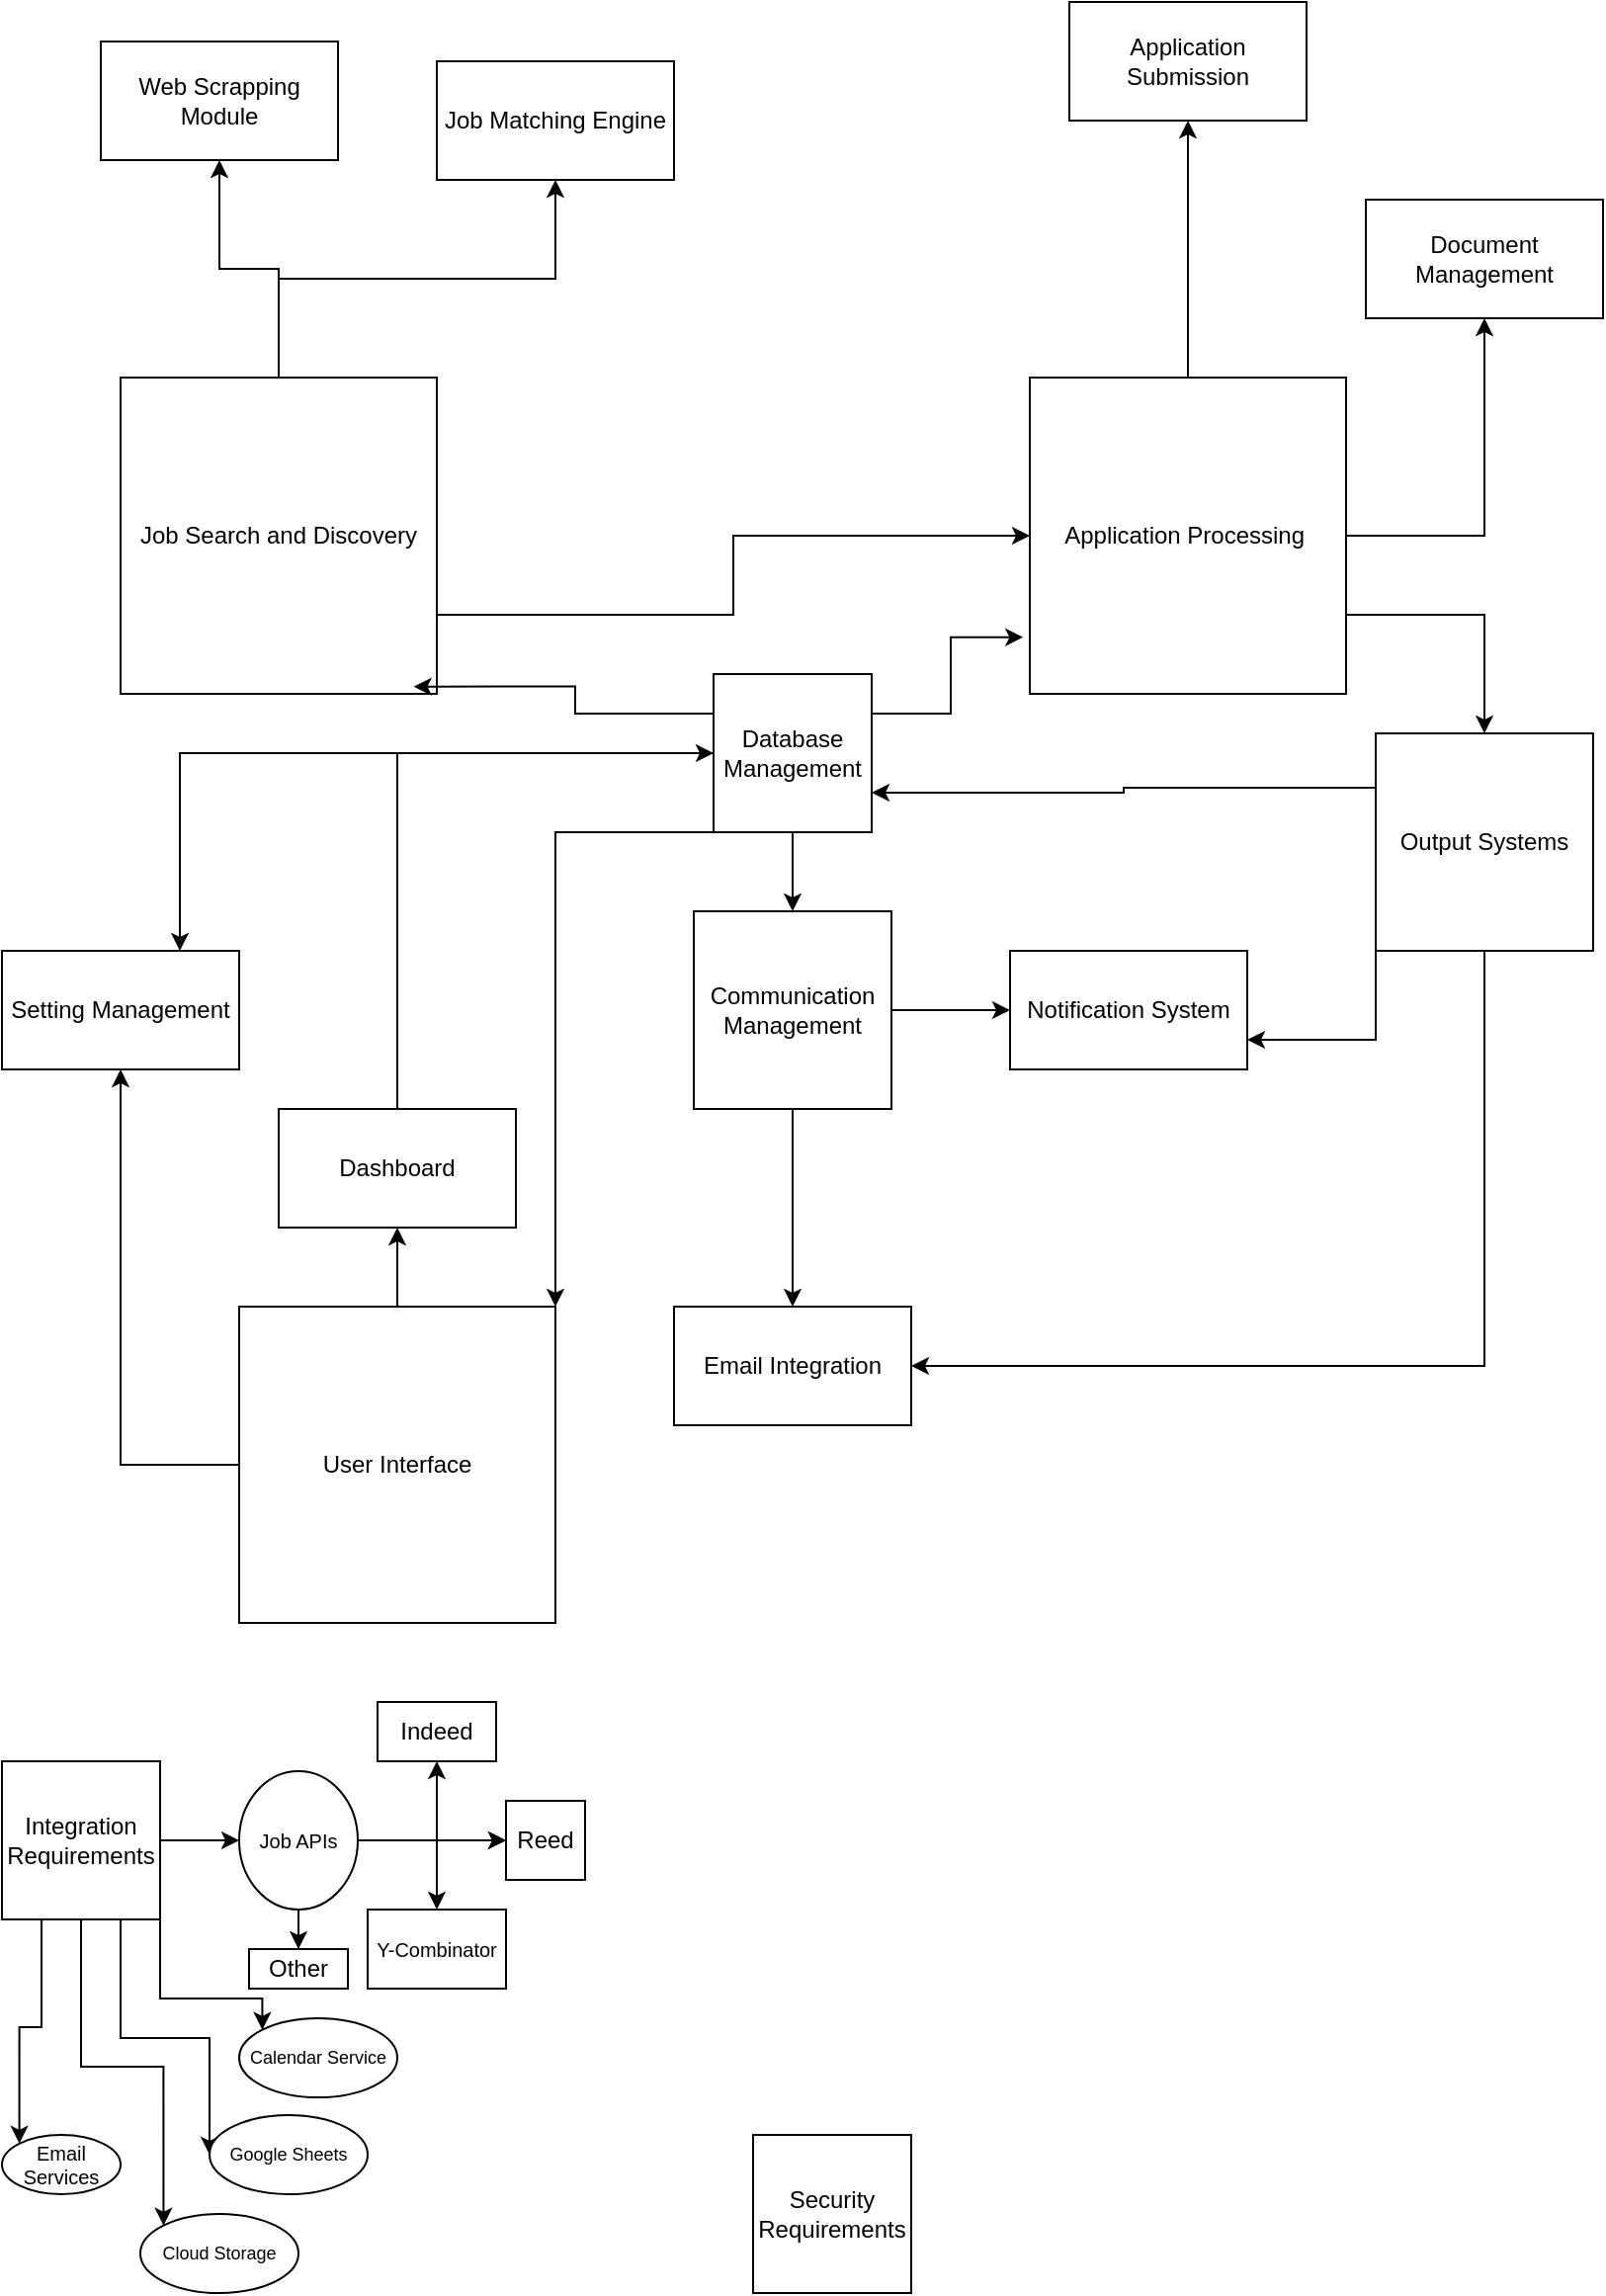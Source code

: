 <mxfile version="24.7.17">
  <diagram name="Page-1" id="_kA5GknWM7s32ajxSL2p">
    <mxGraphModel dx="1272" dy="969" grid="1" gridSize="10" guides="1" tooltips="1" connect="1" arrows="1" fold="1" page="1" pageScale="1" pageWidth="827" pageHeight="1169" math="0" shadow="0">
      <root>
        <mxCell id="0" />
        <mxCell id="1" parent="0" />
        <mxCell id="WeAgCEgA5RB_rKkHU5Bv-10" value="" style="edgeStyle=orthogonalEdgeStyle;rounded=0;orthogonalLoop=1;jettySize=auto;html=1;" edge="1" parent="1" source="WeAgCEgA5RB_rKkHU5Bv-2" target="WeAgCEgA5RB_rKkHU5Bv-9">
          <mxGeometry relative="1" as="geometry" />
        </mxCell>
        <mxCell id="WeAgCEgA5RB_rKkHU5Bv-12" value="" style="edgeStyle=orthogonalEdgeStyle;rounded=0;orthogonalLoop=1;jettySize=auto;html=1;" edge="1" parent="1" source="WeAgCEgA5RB_rKkHU5Bv-2" target="WeAgCEgA5RB_rKkHU5Bv-11">
          <mxGeometry relative="1" as="geometry" />
        </mxCell>
        <mxCell id="WeAgCEgA5RB_rKkHU5Bv-14" style="edgeStyle=orthogonalEdgeStyle;rounded=0;orthogonalLoop=1;jettySize=auto;html=1;exitX=1;exitY=0.75;exitDx=0;exitDy=0;" edge="1" parent="1" source="WeAgCEgA5RB_rKkHU5Bv-2" target="WeAgCEgA5RB_rKkHU5Bv-3">
          <mxGeometry relative="1" as="geometry" />
        </mxCell>
        <mxCell id="WeAgCEgA5RB_rKkHU5Bv-2" value="Job Search and Discovery" style="whiteSpace=wrap;html=1;aspect=fixed;" vertex="1" parent="1">
          <mxGeometry x="60" y="200" width="160" height="160" as="geometry" />
        </mxCell>
        <mxCell id="WeAgCEgA5RB_rKkHU5Bv-16" value="" style="edgeStyle=orthogonalEdgeStyle;rounded=0;orthogonalLoop=1;jettySize=auto;html=1;" edge="1" parent="1" source="WeAgCEgA5RB_rKkHU5Bv-3" target="WeAgCEgA5RB_rKkHU5Bv-15">
          <mxGeometry relative="1" as="geometry" />
        </mxCell>
        <mxCell id="WeAgCEgA5RB_rKkHU5Bv-18" value="" style="edgeStyle=orthogonalEdgeStyle;rounded=0;orthogonalLoop=1;jettySize=auto;html=1;" edge="1" parent="1" source="WeAgCEgA5RB_rKkHU5Bv-3" target="WeAgCEgA5RB_rKkHU5Bv-17">
          <mxGeometry relative="1" as="geometry" />
        </mxCell>
        <mxCell id="WeAgCEgA5RB_rKkHU5Bv-40" style="edgeStyle=orthogonalEdgeStyle;rounded=0;orthogonalLoop=1;jettySize=auto;html=1;exitX=1;exitY=0.75;exitDx=0;exitDy=0;entryX=0.5;entryY=0;entryDx=0;entryDy=0;" edge="1" parent="1" source="WeAgCEgA5RB_rKkHU5Bv-3" target="WeAgCEgA5RB_rKkHU5Bv-8">
          <mxGeometry relative="1" as="geometry" />
        </mxCell>
        <mxCell id="WeAgCEgA5RB_rKkHU5Bv-3" value="Application Processing&amp;nbsp;" style="whiteSpace=wrap;html=1;aspect=fixed;" vertex="1" parent="1">
          <mxGeometry x="520" y="200" width="160" height="160" as="geometry" />
        </mxCell>
        <mxCell id="WeAgCEgA5RB_rKkHU5Bv-21" style="edgeStyle=orthogonalEdgeStyle;rounded=0;orthogonalLoop=1;jettySize=auto;html=1;exitX=0.5;exitY=1;exitDx=0;exitDy=0;entryX=0.5;entryY=0;entryDx=0;entryDy=0;" edge="1" parent="1" source="WeAgCEgA5RB_rKkHU5Bv-4" target="WeAgCEgA5RB_rKkHU5Bv-5">
          <mxGeometry relative="1" as="geometry" />
        </mxCell>
        <mxCell id="WeAgCEgA5RB_rKkHU5Bv-32" style="edgeStyle=orthogonalEdgeStyle;rounded=0;orthogonalLoop=1;jettySize=auto;html=1;exitX=0;exitY=0.5;exitDx=0;exitDy=0;entryX=0.75;entryY=0;entryDx=0;entryDy=0;" edge="1" parent="1" source="WeAgCEgA5RB_rKkHU5Bv-4" target="WeAgCEgA5RB_rKkHU5Bv-30">
          <mxGeometry relative="1" as="geometry" />
        </mxCell>
        <mxCell id="WeAgCEgA5RB_rKkHU5Bv-4" value="Database Management" style="whiteSpace=wrap;html=1;aspect=fixed;" vertex="1" parent="1">
          <mxGeometry x="360" y="350" width="80" height="80" as="geometry" />
        </mxCell>
        <mxCell id="WeAgCEgA5RB_rKkHU5Bv-25" value="" style="edgeStyle=orthogonalEdgeStyle;rounded=0;orthogonalLoop=1;jettySize=auto;html=1;" edge="1" parent="1" source="WeAgCEgA5RB_rKkHU5Bv-5" target="WeAgCEgA5RB_rKkHU5Bv-24">
          <mxGeometry relative="1" as="geometry" />
        </mxCell>
        <mxCell id="WeAgCEgA5RB_rKkHU5Bv-27" value="" style="edgeStyle=orthogonalEdgeStyle;rounded=0;orthogonalLoop=1;jettySize=auto;html=1;" edge="1" parent="1" source="WeAgCEgA5RB_rKkHU5Bv-5" target="WeAgCEgA5RB_rKkHU5Bv-26">
          <mxGeometry relative="1" as="geometry" />
        </mxCell>
        <mxCell id="WeAgCEgA5RB_rKkHU5Bv-5" value="Communication Management" style="whiteSpace=wrap;html=1;aspect=fixed;" vertex="1" parent="1">
          <mxGeometry x="350" y="470" width="100" height="100" as="geometry" />
        </mxCell>
        <mxCell id="WeAgCEgA5RB_rKkHU5Bv-29" value="" style="edgeStyle=orthogonalEdgeStyle;rounded=0;orthogonalLoop=1;jettySize=auto;html=1;" edge="1" parent="1" source="WeAgCEgA5RB_rKkHU5Bv-6" target="WeAgCEgA5RB_rKkHU5Bv-28">
          <mxGeometry relative="1" as="geometry" />
        </mxCell>
        <mxCell id="WeAgCEgA5RB_rKkHU5Bv-31" value="" style="edgeStyle=orthogonalEdgeStyle;rounded=0;orthogonalLoop=1;jettySize=auto;html=1;" edge="1" parent="1" source="WeAgCEgA5RB_rKkHU5Bv-6" target="WeAgCEgA5RB_rKkHU5Bv-30">
          <mxGeometry relative="1" as="geometry">
            <Array as="points">
              <mxPoint x="60" y="750" />
            </Array>
          </mxGeometry>
        </mxCell>
        <mxCell id="WeAgCEgA5RB_rKkHU5Bv-6" value="User Interface" style="whiteSpace=wrap;html=1;aspect=fixed;" vertex="1" parent="1">
          <mxGeometry x="120" y="670" width="160" height="160" as="geometry" />
        </mxCell>
        <mxCell id="WeAgCEgA5RB_rKkHU5Bv-37" style="edgeStyle=orthogonalEdgeStyle;rounded=0;orthogonalLoop=1;jettySize=auto;html=1;exitX=0;exitY=1;exitDx=0;exitDy=0;entryX=1;entryY=0.75;entryDx=0;entryDy=0;" edge="1" parent="1" source="WeAgCEgA5RB_rKkHU5Bv-8" target="WeAgCEgA5RB_rKkHU5Bv-26">
          <mxGeometry relative="1" as="geometry" />
        </mxCell>
        <mxCell id="WeAgCEgA5RB_rKkHU5Bv-38" style="edgeStyle=orthogonalEdgeStyle;rounded=0;orthogonalLoop=1;jettySize=auto;html=1;exitX=0.5;exitY=1;exitDx=0;exitDy=0;entryX=1;entryY=0.5;entryDx=0;entryDy=0;" edge="1" parent="1" source="WeAgCEgA5RB_rKkHU5Bv-8" target="WeAgCEgA5RB_rKkHU5Bv-24">
          <mxGeometry relative="1" as="geometry" />
        </mxCell>
        <mxCell id="WeAgCEgA5RB_rKkHU5Bv-41" style="edgeStyle=orthogonalEdgeStyle;rounded=0;orthogonalLoop=1;jettySize=auto;html=1;exitX=0;exitY=0.25;exitDx=0;exitDy=0;entryX=1;entryY=0.75;entryDx=0;entryDy=0;" edge="1" parent="1" source="WeAgCEgA5RB_rKkHU5Bv-8" target="WeAgCEgA5RB_rKkHU5Bv-4">
          <mxGeometry relative="1" as="geometry" />
        </mxCell>
        <mxCell id="WeAgCEgA5RB_rKkHU5Bv-8" value="Output Systems" style="whiteSpace=wrap;html=1;aspect=fixed;" vertex="1" parent="1">
          <mxGeometry x="695" y="380" width="110" height="110" as="geometry" />
        </mxCell>
        <mxCell id="WeAgCEgA5RB_rKkHU5Bv-9" value="Web Scrapping Module" style="whiteSpace=wrap;html=1;" vertex="1" parent="1">
          <mxGeometry x="50" y="30" width="120" height="60" as="geometry" />
        </mxCell>
        <mxCell id="WeAgCEgA5RB_rKkHU5Bv-11" value="Job Matching Engine" style="whiteSpace=wrap;html=1;" vertex="1" parent="1">
          <mxGeometry x="220" y="40" width="120" height="60" as="geometry" />
        </mxCell>
        <mxCell id="WeAgCEgA5RB_rKkHU5Bv-15" value="Application Submission" style="whiteSpace=wrap;html=1;" vertex="1" parent="1">
          <mxGeometry x="540" y="10" width="120" height="60" as="geometry" />
        </mxCell>
        <mxCell id="WeAgCEgA5RB_rKkHU5Bv-17" value="Document Management" style="whiteSpace=wrap;html=1;" vertex="1" parent="1">
          <mxGeometry x="690" y="110" width="120" height="60" as="geometry" />
        </mxCell>
        <mxCell id="WeAgCEgA5RB_rKkHU5Bv-19" style="edgeStyle=orthogonalEdgeStyle;rounded=0;orthogonalLoop=1;jettySize=auto;html=1;exitX=0;exitY=0.25;exitDx=0;exitDy=0;entryX=0.927;entryY=0.977;entryDx=0;entryDy=0;entryPerimeter=0;" edge="1" parent="1" source="WeAgCEgA5RB_rKkHU5Bv-4" target="WeAgCEgA5RB_rKkHU5Bv-2">
          <mxGeometry relative="1" as="geometry" />
        </mxCell>
        <mxCell id="WeAgCEgA5RB_rKkHU5Bv-20" style="edgeStyle=orthogonalEdgeStyle;rounded=0;orthogonalLoop=1;jettySize=auto;html=1;exitX=1;exitY=0.25;exitDx=0;exitDy=0;entryX=-0.021;entryY=0.821;entryDx=0;entryDy=0;entryPerimeter=0;" edge="1" parent="1" source="WeAgCEgA5RB_rKkHU5Bv-4" target="WeAgCEgA5RB_rKkHU5Bv-3">
          <mxGeometry relative="1" as="geometry" />
        </mxCell>
        <mxCell id="WeAgCEgA5RB_rKkHU5Bv-23" style="edgeStyle=orthogonalEdgeStyle;rounded=0;orthogonalLoop=1;jettySize=auto;html=1;exitX=0;exitY=1;exitDx=0;exitDy=0;entryX=1;entryY=0;entryDx=0;entryDy=0;" edge="1" parent="1" source="WeAgCEgA5RB_rKkHU5Bv-4" target="WeAgCEgA5RB_rKkHU5Bv-6">
          <mxGeometry relative="1" as="geometry">
            <mxPoint x="290" y="675" as="targetPoint" />
            <Array as="points">
              <mxPoint x="280" y="430" />
            </Array>
          </mxGeometry>
        </mxCell>
        <mxCell id="WeAgCEgA5RB_rKkHU5Bv-24" value="Email Integration" style="whiteSpace=wrap;html=1;" vertex="1" parent="1">
          <mxGeometry x="340" y="670" width="120" height="60" as="geometry" />
        </mxCell>
        <mxCell id="WeAgCEgA5RB_rKkHU5Bv-26" value="Notification System" style="whiteSpace=wrap;html=1;" vertex="1" parent="1">
          <mxGeometry x="510" y="490" width="120" height="60" as="geometry" />
        </mxCell>
        <mxCell id="WeAgCEgA5RB_rKkHU5Bv-33" style="edgeStyle=orthogonalEdgeStyle;rounded=0;orthogonalLoop=1;jettySize=auto;html=1;exitX=0.5;exitY=0;exitDx=0;exitDy=0;" edge="1" parent="1" source="WeAgCEgA5RB_rKkHU5Bv-28">
          <mxGeometry relative="1" as="geometry">
            <mxPoint x="360" y="390" as="targetPoint" />
            <Array as="points">
              <mxPoint x="200" y="390" />
            </Array>
          </mxGeometry>
        </mxCell>
        <mxCell id="WeAgCEgA5RB_rKkHU5Bv-28" value="Dashboard" style="whiteSpace=wrap;html=1;" vertex="1" parent="1">
          <mxGeometry x="140" y="570" width="120" height="60" as="geometry" />
        </mxCell>
        <mxCell id="WeAgCEgA5RB_rKkHU5Bv-30" value="Setting Management" style="whiteSpace=wrap;html=1;" vertex="1" parent="1">
          <mxGeometry y="490" width="120" height="60" as="geometry" />
        </mxCell>
        <mxCell id="WeAgCEgA5RB_rKkHU5Bv-35" value="Security Requirements" style="whiteSpace=wrap;html=1;aspect=fixed;" vertex="1" parent="1">
          <mxGeometry x="380" y="1089" width="80" height="80" as="geometry" />
        </mxCell>
        <mxCell id="WeAgCEgA5RB_rKkHU5Bv-43" value="" style="edgeStyle=orthogonalEdgeStyle;rounded=0;orthogonalLoop=1;jettySize=auto;html=1;" edge="1" parent="1" source="WeAgCEgA5RB_rKkHU5Bv-36" target="WeAgCEgA5RB_rKkHU5Bv-42">
          <mxGeometry relative="1" as="geometry" />
        </mxCell>
        <mxCell id="WeAgCEgA5RB_rKkHU5Bv-75" style="edgeStyle=orthogonalEdgeStyle;rounded=0;orthogonalLoop=1;jettySize=auto;html=1;exitX=0.25;exitY=1;exitDx=0;exitDy=0;entryX=0;entryY=0;entryDx=0;entryDy=0;" edge="1" parent="1" source="WeAgCEgA5RB_rKkHU5Bv-36" target="WeAgCEgA5RB_rKkHU5Bv-56">
          <mxGeometry relative="1" as="geometry" />
        </mxCell>
        <mxCell id="WeAgCEgA5RB_rKkHU5Bv-76" style="edgeStyle=orthogonalEdgeStyle;rounded=0;orthogonalLoop=1;jettySize=auto;html=1;exitX=0.5;exitY=1;exitDx=0;exitDy=0;entryX=0;entryY=0;entryDx=0;entryDy=0;" edge="1" parent="1" source="WeAgCEgA5RB_rKkHU5Bv-36" target="WeAgCEgA5RB_rKkHU5Bv-68">
          <mxGeometry relative="1" as="geometry" />
        </mxCell>
        <mxCell id="WeAgCEgA5RB_rKkHU5Bv-77" style="edgeStyle=orthogonalEdgeStyle;rounded=0;orthogonalLoop=1;jettySize=auto;html=1;exitX=0.75;exitY=1;exitDx=0;exitDy=0;entryX=0;entryY=0.5;entryDx=0;entryDy=0;" edge="1" parent="1" source="WeAgCEgA5RB_rKkHU5Bv-36" target="WeAgCEgA5RB_rKkHU5Bv-70">
          <mxGeometry relative="1" as="geometry">
            <Array as="points">
              <mxPoint x="60" y="1040" />
              <mxPoint x="105" y="1040" />
            </Array>
          </mxGeometry>
        </mxCell>
        <mxCell id="WeAgCEgA5RB_rKkHU5Bv-78" style="edgeStyle=orthogonalEdgeStyle;rounded=0;orthogonalLoop=1;jettySize=auto;html=1;exitX=1;exitY=1;exitDx=0;exitDy=0;entryX=0;entryY=0;entryDx=0;entryDy=0;" edge="1" parent="1" source="WeAgCEgA5RB_rKkHU5Bv-36" target="WeAgCEgA5RB_rKkHU5Bv-69">
          <mxGeometry relative="1" as="geometry">
            <Array as="points">
              <mxPoint x="80" y="1020" />
              <mxPoint x="132" y="1020" />
            </Array>
          </mxGeometry>
        </mxCell>
        <mxCell id="WeAgCEgA5RB_rKkHU5Bv-36" value="Integration Requirements" style="whiteSpace=wrap;html=1;aspect=fixed;" vertex="1" parent="1">
          <mxGeometry y="900" width="80" height="80" as="geometry" />
        </mxCell>
        <mxCell id="WeAgCEgA5RB_rKkHU5Bv-47" value="" style="edgeStyle=orthogonalEdgeStyle;rounded=0;orthogonalLoop=1;jettySize=auto;html=1;" edge="1" parent="1" source="WeAgCEgA5RB_rKkHU5Bv-42" target="WeAgCEgA5RB_rKkHU5Bv-46">
          <mxGeometry relative="1" as="geometry" />
        </mxCell>
        <mxCell id="WeAgCEgA5RB_rKkHU5Bv-50" value="" style="edgeStyle=orthogonalEdgeStyle;rounded=0;orthogonalLoop=1;jettySize=auto;html=1;" edge="1" parent="1" source="WeAgCEgA5RB_rKkHU5Bv-42" target="WeAgCEgA5RB_rKkHU5Bv-49">
          <mxGeometry relative="1" as="geometry" />
        </mxCell>
        <mxCell id="WeAgCEgA5RB_rKkHU5Bv-63" style="edgeStyle=orthogonalEdgeStyle;rounded=0;orthogonalLoop=1;jettySize=auto;html=1;exitX=1;exitY=0.5;exitDx=0;exitDy=0;entryX=0.5;entryY=0;entryDx=0;entryDy=0;" edge="1" parent="1" source="WeAgCEgA5RB_rKkHU5Bv-42" target="WeAgCEgA5RB_rKkHU5Bv-52">
          <mxGeometry relative="1" as="geometry" />
        </mxCell>
        <mxCell id="WeAgCEgA5RB_rKkHU5Bv-65" value="" style="edgeStyle=orthogonalEdgeStyle;rounded=0;orthogonalLoop=1;jettySize=auto;html=1;" edge="1" parent="1" source="WeAgCEgA5RB_rKkHU5Bv-42" target="WeAgCEgA5RB_rKkHU5Bv-64">
          <mxGeometry relative="1" as="geometry" />
        </mxCell>
        <mxCell id="WeAgCEgA5RB_rKkHU5Bv-42" value="Job APIs" style="ellipse;whiteSpace=wrap;html=1;fontSize=10;" vertex="1" parent="1">
          <mxGeometry x="120" y="905" width="60" height="70" as="geometry" />
        </mxCell>
        <mxCell id="WeAgCEgA5RB_rKkHU5Bv-49" value="Indeed" style="whiteSpace=wrap;html=1;" vertex="1" parent="1">
          <mxGeometry x="190" y="870" width="60" height="30" as="geometry" />
        </mxCell>
        <mxCell id="WeAgCEgA5RB_rKkHU5Bv-52" value="Y-Combinator" style="whiteSpace=wrap;html=1;fontSize=10;" vertex="1" parent="1">
          <mxGeometry x="185" y="975" width="70" height="40" as="geometry" />
        </mxCell>
        <mxCell id="WeAgCEgA5RB_rKkHU5Bv-56" value="Email Services" style="ellipse;whiteSpace=wrap;html=1;fontSize=10;" vertex="1" parent="1">
          <mxGeometry y="1089" width="60" height="30" as="geometry" />
        </mxCell>
        <mxCell id="WeAgCEgA5RB_rKkHU5Bv-61" value="" style="edgeStyle=orthogonalEdgeStyle;rounded=0;orthogonalLoop=1;jettySize=auto;html=1;" edge="1" parent="1" source="WeAgCEgA5RB_rKkHU5Bv-42" target="WeAgCEgA5RB_rKkHU5Bv-46">
          <mxGeometry relative="1" as="geometry">
            <mxPoint x="180" y="940" as="sourcePoint" />
            <mxPoint x="290" y="990" as="targetPoint" />
          </mxGeometry>
        </mxCell>
        <mxCell id="WeAgCEgA5RB_rKkHU5Bv-46" value="Reed" style="whiteSpace=wrap;html=1;" vertex="1" parent="1">
          <mxGeometry x="255" y="920" width="40" height="40" as="geometry" />
        </mxCell>
        <mxCell id="WeAgCEgA5RB_rKkHU5Bv-64" value="Other" style="whiteSpace=wrap;html=1;" vertex="1" parent="1">
          <mxGeometry x="125" y="995" width="50" height="20" as="geometry" />
        </mxCell>
        <mxCell id="WeAgCEgA5RB_rKkHU5Bv-68" value="Cloud Storage" style="ellipse;whiteSpace=wrap;html=1;fontSize=9;" vertex="1" parent="1">
          <mxGeometry x="70" y="1129" width="80" height="40" as="geometry" />
        </mxCell>
        <mxCell id="WeAgCEgA5RB_rKkHU5Bv-69" value="Calendar Service" style="ellipse;whiteSpace=wrap;html=1;fontSize=9;" vertex="1" parent="1">
          <mxGeometry x="120" y="1030" width="80" height="40" as="geometry" />
        </mxCell>
        <mxCell id="WeAgCEgA5RB_rKkHU5Bv-70" value="Google Sheets" style="ellipse;whiteSpace=wrap;html=1;fontSize=9;" vertex="1" parent="1">
          <mxGeometry x="105" y="1079" width="80" height="40" as="geometry" />
        </mxCell>
      </root>
    </mxGraphModel>
  </diagram>
</mxfile>
